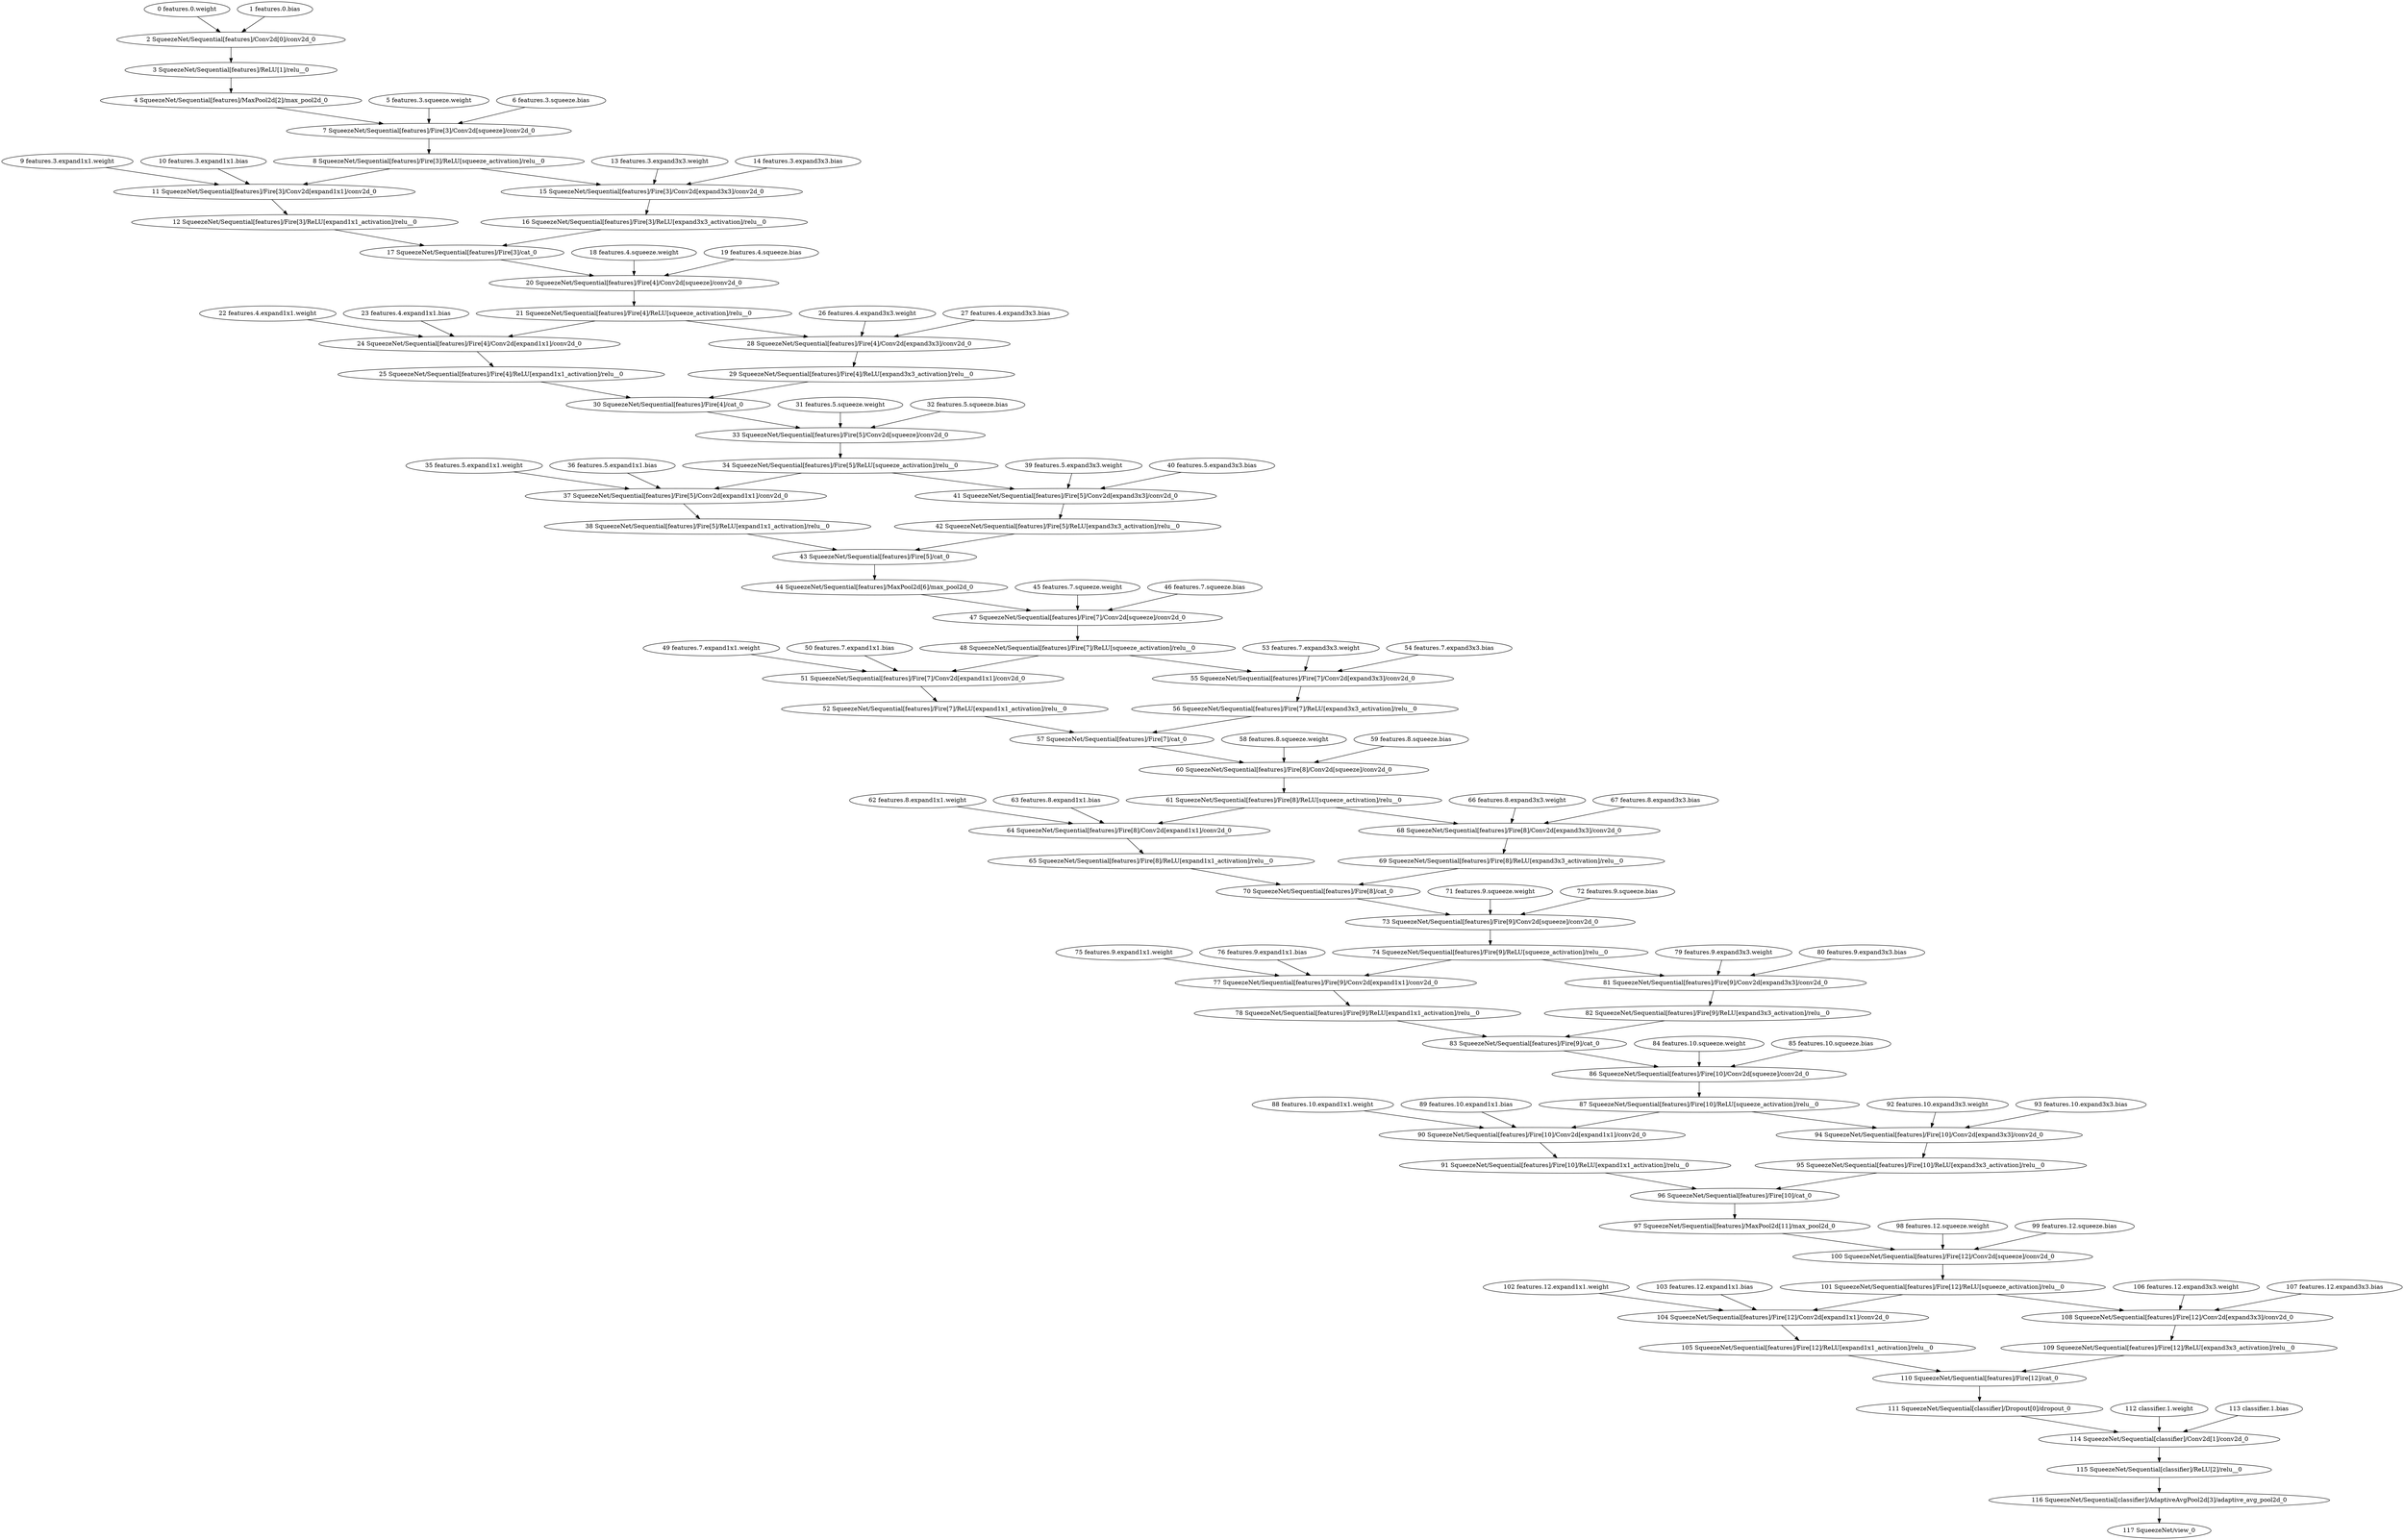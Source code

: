 strict digraph  {
"0 features.0.weight" [id=0, type=nncf_model_const];
"1 features.0.bias" [id=1, type=nncf_model_const];
"2 SqueezeNet/Sequential[features]/Conv2d[0]/conv2d_0" [id=2, type=conv2d];
"3 SqueezeNet/Sequential[features]/ReLU[1]/relu__0" [id=3, type=relu_];
"4 SqueezeNet/Sequential[features]/MaxPool2d[2]/max_pool2d_0" [id=4, type=max_pool2d];
"5 features.3.squeeze.weight" [id=5, type=nncf_model_const];
"6 features.3.squeeze.bias" [id=6, type=nncf_model_const];
"7 SqueezeNet/Sequential[features]/Fire[3]/Conv2d[squeeze]/conv2d_0" [id=7, type=conv2d];
"8 SqueezeNet/Sequential[features]/Fire[3]/ReLU[squeeze_activation]/relu__0" [id=8, type=relu_];
"9 features.3.expand1x1.weight" [id=9, type=nncf_model_const];
"10 features.3.expand1x1.bias" [id=10, type=nncf_model_const];
"11 SqueezeNet/Sequential[features]/Fire[3]/Conv2d[expand1x1]/conv2d_0" [id=11, type=conv2d];
"12 SqueezeNet/Sequential[features]/Fire[3]/ReLU[expand1x1_activation]/relu__0" [id=12, type=relu_];
"13 features.3.expand3x3.weight" [id=13, type=nncf_model_const];
"14 features.3.expand3x3.bias" [id=14, type=nncf_model_const];
"15 SqueezeNet/Sequential[features]/Fire[3]/Conv2d[expand3x3]/conv2d_0" [id=15, type=conv2d];
"16 SqueezeNet/Sequential[features]/Fire[3]/ReLU[expand3x3_activation]/relu__0" [id=16, type=relu_];
"17 SqueezeNet/Sequential[features]/Fire[3]/cat_0" [id=17, type=cat];
"18 features.4.squeeze.weight" [id=18, type=nncf_model_const];
"19 features.4.squeeze.bias" [id=19, type=nncf_model_const];
"20 SqueezeNet/Sequential[features]/Fire[4]/Conv2d[squeeze]/conv2d_0" [id=20, type=conv2d];
"21 SqueezeNet/Sequential[features]/Fire[4]/ReLU[squeeze_activation]/relu__0" [id=21, type=relu_];
"22 features.4.expand1x1.weight" [id=22, type=nncf_model_const];
"23 features.4.expand1x1.bias" [id=23, type=nncf_model_const];
"24 SqueezeNet/Sequential[features]/Fire[4]/Conv2d[expand1x1]/conv2d_0" [id=24, type=conv2d];
"25 SqueezeNet/Sequential[features]/Fire[4]/ReLU[expand1x1_activation]/relu__0" [id=25, type=relu_];
"26 features.4.expand3x3.weight" [id=26, type=nncf_model_const];
"27 features.4.expand3x3.bias" [id=27, type=nncf_model_const];
"28 SqueezeNet/Sequential[features]/Fire[4]/Conv2d[expand3x3]/conv2d_0" [id=28, type=conv2d];
"29 SqueezeNet/Sequential[features]/Fire[4]/ReLU[expand3x3_activation]/relu__0" [id=29, type=relu_];
"30 SqueezeNet/Sequential[features]/Fire[4]/cat_0" [id=30, type=cat];
"31 features.5.squeeze.weight" [id=31, type=nncf_model_const];
"32 features.5.squeeze.bias" [id=32, type=nncf_model_const];
"33 SqueezeNet/Sequential[features]/Fire[5]/Conv2d[squeeze]/conv2d_0" [id=33, type=conv2d];
"34 SqueezeNet/Sequential[features]/Fire[5]/ReLU[squeeze_activation]/relu__0" [id=34, type=relu_];
"35 features.5.expand1x1.weight" [id=35, type=nncf_model_const];
"36 features.5.expand1x1.bias" [id=36, type=nncf_model_const];
"37 SqueezeNet/Sequential[features]/Fire[5]/Conv2d[expand1x1]/conv2d_0" [id=37, type=conv2d];
"38 SqueezeNet/Sequential[features]/Fire[5]/ReLU[expand1x1_activation]/relu__0" [id=38, type=relu_];
"39 features.5.expand3x3.weight" [id=39, type=nncf_model_const];
"40 features.5.expand3x3.bias" [id=40, type=nncf_model_const];
"41 SqueezeNet/Sequential[features]/Fire[5]/Conv2d[expand3x3]/conv2d_0" [id=41, type=conv2d];
"42 SqueezeNet/Sequential[features]/Fire[5]/ReLU[expand3x3_activation]/relu__0" [id=42, type=relu_];
"43 SqueezeNet/Sequential[features]/Fire[5]/cat_0" [id=43, type=cat];
"44 SqueezeNet/Sequential[features]/MaxPool2d[6]/max_pool2d_0" [id=44, type=max_pool2d];
"45 features.7.squeeze.weight" [id=45, type=nncf_model_const];
"46 features.7.squeeze.bias" [id=46, type=nncf_model_const];
"47 SqueezeNet/Sequential[features]/Fire[7]/Conv2d[squeeze]/conv2d_0" [id=47, type=conv2d];
"48 SqueezeNet/Sequential[features]/Fire[7]/ReLU[squeeze_activation]/relu__0" [id=48, type=relu_];
"49 features.7.expand1x1.weight" [id=49, type=nncf_model_const];
"50 features.7.expand1x1.bias" [id=50, type=nncf_model_const];
"51 SqueezeNet/Sequential[features]/Fire[7]/Conv2d[expand1x1]/conv2d_0" [id=51, type=conv2d];
"52 SqueezeNet/Sequential[features]/Fire[7]/ReLU[expand1x1_activation]/relu__0" [id=52, type=relu_];
"53 features.7.expand3x3.weight" [id=53, type=nncf_model_const];
"54 features.7.expand3x3.bias" [id=54, type=nncf_model_const];
"55 SqueezeNet/Sequential[features]/Fire[7]/Conv2d[expand3x3]/conv2d_0" [id=55, type=conv2d];
"56 SqueezeNet/Sequential[features]/Fire[7]/ReLU[expand3x3_activation]/relu__0" [id=56, type=relu_];
"57 SqueezeNet/Sequential[features]/Fire[7]/cat_0" [id=57, type=cat];
"58 features.8.squeeze.weight" [id=58, type=nncf_model_const];
"59 features.8.squeeze.bias" [id=59, type=nncf_model_const];
"60 SqueezeNet/Sequential[features]/Fire[8]/Conv2d[squeeze]/conv2d_0" [id=60, type=conv2d];
"61 SqueezeNet/Sequential[features]/Fire[8]/ReLU[squeeze_activation]/relu__0" [id=61, type=relu_];
"62 features.8.expand1x1.weight" [id=62, type=nncf_model_const];
"63 features.8.expand1x1.bias" [id=63, type=nncf_model_const];
"64 SqueezeNet/Sequential[features]/Fire[8]/Conv2d[expand1x1]/conv2d_0" [id=64, type=conv2d];
"65 SqueezeNet/Sequential[features]/Fire[8]/ReLU[expand1x1_activation]/relu__0" [id=65, type=relu_];
"66 features.8.expand3x3.weight" [id=66, type=nncf_model_const];
"67 features.8.expand3x3.bias" [id=67, type=nncf_model_const];
"68 SqueezeNet/Sequential[features]/Fire[8]/Conv2d[expand3x3]/conv2d_0" [id=68, type=conv2d];
"69 SqueezeNet/Sequential[features]/Fire[8]/ReLU[expand3x3_activation]/relu__0" [id=69, type=relu_];
"70 SqueezeNet/Sequential[features]/Fire[8]/cat_0" [id=70, type=cat];
"71 features.9.squeeze.weight" [id=71, type=nncf_model_const];
"72 features.9.squeeze.bias" [id=72, type=nncf_model_const];
"73 SqueezeNet/Sequential[features]/Fire[9]/Conv2d[squeeze]/conv2d_0" [id=73, type=conv2d];
"74 SqueezeNet/Sequential[features]/Fire[9]/ReLU[squeeze_activation]/relu__0" [id=74, type=relu_];
"75 features.9.expand1x1.weight" [id=75, type=nncf_model_const];
"76 features.9.expand1x1.bias" [id=76, type=nncf_model_const];
"77 SqueezeNet/Sequential[features]/Fire[9]/Conv2d[expand1x1]/conv2d_0" [id=77, type=conv2d];
"78 SqueezeNet/Sequential[features]/Fire[9]/ReLU[expand1x1_activation]/relu__0" [id=78, type=relu_];
"79 features.9.expand3x3.weight" [id=79, type=nncf_model_const];
"80 features.9.expand3x3.bias" [id=80, type=nncf_model_const];
"81 SqueezeNet/Sequential[features]/Fire[9]/Conv2d[expand3x3]/conv2d_0" [id=81, type=conv2d];
"82 SqueezeNet/Sequential[features]/Fire[9]/ReLU[expand3x3_activation]/relu__0" [id=82, type=relu_];
"83 SqueezeNet/Sequential[features]/Fire[9]/cat_0" [id=83, type=cat];
"84 features.10.squeeze.weight" [id=84, type=nncf_model_const];
"85 features.10.squeeze.bias" [id=85, type=nncf_model_const];
"86 SqueezeNet/Sequential[features]/Fire[10]/Conv2d[squeeze]/conv2d_0" [id=86, type=conv2d];
"87 SqueezeNet/Sequential[features]/Fire[10]/ReLU[squeeze_activation]/relu__0" [id=87, type=relu_];
"88 features.10.expand1x1.weight" [id=88, type=nncf_model_const];
"89 features.10.expand1x1.bias" [id=89, type=nncf_model_const];
"90 SqueezeNet/Sequential[features]/Fire[10]/Conv2d[expand1x1]/conv2d_0" [id=90, type=conv2d];
"91 SqueezeNet/Sequential[features]/Fire[10]/ReLU[expand1x1_activation]/relu__0" [id=91, type=relu_];
"92 features.10.expand3x3.weight" [id=92, type=nncf_model_const];
"93 features.10.expand3x3.bias" [id=93, type=nncf_model_const];
"94 SqueezeNet/Sequential[features]/Fire[10]/Conv2d[expand3x3]/conv2d_0" [id=94, type=conv2d];
"95 SqueezeNet/Sequential[features]/Fire[10]/ReLU[expand3x3_activation]/relu__0" [id=95, type=relu_];
"96 SqueezeNet/Sequential[features]/Fire[10]/cat_0" [id=96, type=cat];
"97 SqueezeNet/Sequential[features]/MaxPool2d[11]/max_pool2d_0" [id=97, type=max_pool2d];
"98 features.12.squeeze.weight" [id=98, type=nncf_model_const];
"99 features.12.squeeze.bias" [id=99, type=nncf_model_const];
"100 SqueezeNet/Sequential[features]/Fire[12]/Conv2d[squeeze]/conv2d_0" [id=100, type=conv2d];
"101 SqueezeNet/Sequential[features]/Fire[12]/ReLU[squeeze_activation]/relu__0" [id=101, type=relu_];
"102 features.12.expand1x1.weight" [id=102, type=nncf_model_const];
"103 features.12.expand1x1.bias" [id=103, type=nncf_model_const];
"104 SqueezeNet/Sequential[features]/Fire[12]/Conv2d[expand1x1]/conv2d_0" [id=104, type=conv2d];
"105 SqueezeNet/Sequential[features]/Fire[12]/ReLU[expand1x1_activation]/relu__0" [id=105, type=relu_];
"106 features.12.expand3x3.weight" [id=106, type=nncf_model_const];
"107 features.12.expand3x3.bias" [id=107, type=nncf_model_const];
"108 SqueezeNet/Sequential[features]/Fire[12]/Conv2d[expand3x3]/conv2d_0" [id=108, type=conv2d];
"109 SqueezeNet/Sequential[features]/Fire[12]/ReLU[expand3x3_activation]/relu__0" [id=109, type=relu_];
"110 SqueezeNet/Sequential[features]/Fire[12]/cat_0" [id=110, type=cat];
"111 SqueezeNet/Sequential[classifier]/Dropout[0]/dropout_0" [id=111, type=dropout];
"112 classifier.1.weight" [id=112, type=nncf_model_const];
"113 classifier.1.bias" [id=113, type=nncf_model_const];
"114 SqueezeNet/Sequential[classifier]/Conv2d[1]/conv2d_0" [id=114, type=conv2d];
"115 SqueezeNet/Sequential[classifier]/ReLU[2]/relu__0" [id=115, type=relu_];
"116 SqueezeNet/Sequential[classifier]/AdaptiveAvgPool2d[3]/adaptive_avg_pool2d_0" [id=116, type=adaptive_avg_pool2d];
"117 SqueezeNet/view_0" [id=117, type=view];
"0 features.0.weight" -> "2 SqueezeNet/Sequential[features]/Conv2d[0]/conv2d_0";
"1 features.0.bias" -> "2 SqueezeNet/Sequential[features]/Conv2d[0]/conv2d_0";
"2 SqueezeNet/Sequential[features]/Conv2d[0]/conv2d_0" -> "3 SqueezeNet/Sequential[features]/ReLU[1]/relu__0";
"3 SqueezeNet/Sequential[features]/ReLU[1]/relu__0" -> "4 SqueezeNet/Sequential[features]/MaxPool2d[2]/max_pool2d_0";
"4 SqueezeNet/Sequential[features]/MaxPool2d[2]/max_pool2d_0" -> "7 SqueezeNet/Sequential[features]/Fire[3]/Conv2d[squeeze]/conv2d_0";
"5 features.3.squeeze.weight" -> "7 SqueezeNet/Sequential[features]/Fire[3]/Conv2d[squeeze]/conv2d_0";
"6 features.3.squeeze.bias" -> "7 SqueezeNet/Sequential[features]/Fire[3]/Conv2d[squeeze]/conv2d_0";
"7 SqueezeNet/Sequential[features]/Fire[3]/Conv2d[squeeze]/conv2d_0" -> "8 SqueezeNet/Sequential[features]/Fire[3]/ReLU[squeeze_activation]/relu__0";
"8 SqueezeNet/Sequential[features]/Fire[3]/ReLU[squeeze_activation]/relu__0" -> "11 SqueezeNet/Sequential[features]/Fire[3]/Conv2d[expand1x1]/conv2d_0";
"8 SqueezeNet/Sequential[features]/Fire[3]/ReLU[squeeze_activation]/relu__0" -> "15 SqueezeNet/Sequential[features]/Fire[3]/Conv2d[expand3x3]/conv2d_0";
"9 features.3.expand1x1.weight" -> "11 SqueezeNet/Sequential[features]/Fire[3]/Conv2d[expand1x1]/conv2d_0";
"10 features.3.expand1x1.bias" -> "11 SqueezeNet/Sequential[features]/Fire[3]/Conv2d[expand1x1]/conv2d_0";
"11 SqueezeNet/Sequential[features]/Fire[3]/Conv2d[expand1x1]/conv2d_0" -> "12 SqueezeNet/Sequential[features]/Fire[3]/ReLU[expand1x1_activation]/relu__0";
"12 SqueezeNet/Sequential[features]/Fire[3]/ReLU[expand1x1_activation]/relu__0" -> "17 SqueezeNet/Sequential[features]/Fire[3]/cat_0";
"13 features.3.expand3x3.weight" -> "15 SqueezeNet/Sequential[features]/Fire[3]/Conv2d[expand3x3]/conv2d_0";
"14 features.3.expand3x3.bias" -> "15 SqueezeNet/Sequential[features]/Fire[3]/Conv2d[expand3x3]/conv2d_0";
"15 SqueezeNet/Sequential[features]/Fire[3]/Conv2d[expand3x3]/conv2d_0" -> "16 SqueezeNet/Sequential[features]/Fire[3]/ReLU[expand3x3_activation]/relu__0";
"16 SqueezeNet/Sequential[features]/Fire[3]/ReLU[expand3x3_activation]/relu__0" -> "17 SqueezeNet/Sequential[features]/Fire[3]/cat_0";
"17 SqueezeNet/Sequential[features]/Fire[3]/cat_0" -> "20 SqueezeNet/Sequential[features]/Fire[4]/Conv2d[squeeze]/conv2d_0";
"18 features.4.squeeze.weight" -> "20 SqueezeNet/Sequential[features]/Fire[4]/Conv2d[squeeze]/conv2d_0";
"19 features.4.squeeze.bias" -> "20 SqueezeNet/Sequential[features]/Fire[4]/Conv2d[squeeze]/conv2d_0";
"20 SqueezeNet/Sequential[features]/Fire[4]/Conv2d[squeeze]/conv2d_0" -> "21 SqueezeNet/Sequential[features]/Fire[4]/ReLU[squeeze_activation]/relu__0";
"21 SqueezeNet/Sequential[features]/Fire[4]/ReLU[squeeze_activation]/relu__0" -> "24 SqueezeNet/Sequential[features]/Fire[4]/Conv2d[expand1x1]/conv2d_0";
"21 SqueezeNet/Sequential[features]/Fire[4]/ReLU[squeeze_activation]/relu__0" -> "28 SqueezeNet/Sequential[features]/Fire[4]/Conv2d[expand3x3]/conv2d_0";
"22 features.4.expand1x1.weight" -> "24 SqueezeNet/Sequential[features]/Fire[4]/Conv2d[expand1x1]/conv2d_0";
"23 features.4.expand1x1.bias" -> "24 SqueezeNet/Sequential[features]/Fire[4]/Conv2d[expand1x1]/conv2d_0";
"24 SqueezeNet/Sequential[features]/Fire[4]/Conv2d[expand1x1]/conv2d_0" -> "25 SqueezeNet/Sequential[features]/Fire[4]/ReLU[expand1x1_activation]/relu__0";
"25 SqueezeNet/Sequential[features]/Fire[4]/ReLU[expand1x1_activation]/relu__0" -> "30 SqueezeNet/Sequential[features]/Fire[4]/cat_0";
"26 features.4.expand3x3.weight" -> "28 SqueezeNet/Sequential[features]/Fire[4]/Conv2d[expand3x3]/conv2d_0";
"27 features.4.expand3x3.bias" -> "28 SqueezeNet/Sequential[features]/Fire[4]/Conv2d[expand3x3]/conv2d_0";
"28 SqueezeNet/Sequential[features]/Fire[4]/Conv2d[expand3x3]/conv2d_0" -> "29 SqueezeNet/Sequential[features]/Fire[4]/ReLU[expand3x3_activation]/relu__0";
"29 SqueezeNet/Sequential[features]/Fire[4]/ReLU[expand3x3_activation]/relu__0" -> "30 SqueezeNet/Sequential[features]/Fire[4]/cat_0";
"30 SqueezeNet/Sequential[features]/Fire[4]/cat_0" -> "33 SqueezeNet/Sequential[features]/Fire[5]/Conv2d[squeeze]/conv2d_0";
"31 features.5.squeeze.weight" -> "33 SqueezeNet/Sequential[features]/Fire[5]/Conv2d[squeeze]/conv2d_0";
"32 features.5.squeeze.bias" -> "33 SqueezeNet/Sequential[features]/Fire[5]/Conv2d[squeeze]/conv2d_0";
"33 SqueezeNet/Sequential[features]/Fire[5]/Conv2d[squeeze]/conv2d_0" -> "34 SqueezeNet/Sequential[features]/Fire[5]/ReLU[squeeze_activation]/relu__0";
"34 SqueezeNet/Sequential[features]/Fire[5]/ReLU[squeeze_activation]/relu__0" -> "37 SqueezeNet/Sequential[features]/Fire[5]/Conv2d[expand1x1]/conv2d_0";
"34 SqueezeNet/Sequential[features]/Fire[5]/ReLU[squeeze_activation]/relu__0" -> "41 SqueezeNet/Sequential[features]/Fire[5]/Conv2d[expand3x3]/conv2d_0";
"35 features.5.expand1x1.weight" -> "37 SqueezeNet/Sequential[features]/Fire[5]/Conv2d[expand1x1]/conv2d_0";
"36 features.5.expand1x1.bias" -> "37 SqueezeNet/Sequential[features]/Fire[5]/Conv2d[expand1x1]/conv2d_0";
"37 SqueezeNet/Sequential[features]/Fire[5]/Conv2d[expand1x1]/conv2d_0" -> "38 SqueezeNet/Sequential[features]/Fire[5]/ReLU[expand1x1_activation]/relu__0";
"38 SqueezeNet/Sequential[features]/Fire[5]/ReLU[expand1x1_activation]/relu__0" -> "43 SqueezeNet/Sequential[features]/Fire[5]/cat_0";
"39 features.5.expand3x3.weight" -> "41 SqueezeNet/Sequential[features]/Fire[5]/Conv2d[expand3x3]/conv2d_0";
"40 features.5.expand3x3.bias" -> "41 SqueezeNet/Sequential[features]/Fire[5]/Conv2d[expand3x3]/conv2d_0";
"41 SqueezeNet/Sequential[features]/Fire[5]/Conv2d[expand3x3]/conv2d_0" -> "42 SqueezeNet/Sequential[features]/Fire[5]/ReLU[expand3x3_activation]/relu__0";
"42 SqueezeNet/Sequential[features]/Fire[5]/ReLU[expand3x3_activation]/relu__0" -> "43 SqueezeNet/Sequential[features]/Fire[5]/cat_0";
"43 SqueezeNet/Sequential[features]/Fire[5]/cat_0" -> "44 SqueezeNet/Sequential[features]/MaxPool2d[6]/max_pool2d_0";
"44 SqueezeNet/Sequential[features]/MaxPool2d[6]/max_pool2d_0" -> "47 SqueezeNet/Sequential[features]/Fire[7]/Conv2d[squeeze]/conv2d_0";
"45 features.7.squeeze.weight" -> "47 SqueezeNet/Sequential[features]/Fire[7]/Conv2d[squeeze]/conv2d_0";
"46 features.7.squeeze.bias" -> "47 SqueezeNet/Sequential[features]/Fire[7]/Conv2d[squeeze]/conv2d_0";
"47 SqueezeNet/Sequential[features]/Fire[7]/Conv2d[squeeze]/conv2d_0" -> "48 SqueezeNet/Sequential[features]/Fire[7]/ReLU[squeeze_activation]/relu__0";
"48 SqueezeNet/Sequential[features]/Fire[7]/ReLU[squeeze_activation]/relu__0" -> "51 SqueezeNet/Sequential[features]/Fire[7]/Conv2d[expand1x1]/conv2d_0";
"48 SqueezeNet/Sequential[features]/Fire[7]/ReLU[squeeze_activation]/relu__0" -> "55 SqueezeNet/Sequential[features]/Fire[7]/Conv2d[expand3x3]/conv2d_0";
"49 features.7.expand1x1.weight" -> "51 SqueezeNet/Sequential[features]/Fire[7]/Conv2d[expand1x1]/conv2d_0";
"50 features.7.expand1x1.bias" -> "51 SqueezeNet/Sequential[features]/Fire[7]/Conv2d[expand1x1]/conv2d_0";
"51 SqueezeNet/Sequential[features]/Fire[7]/Conv2d[expand1x1]/conv2d_0" -> "52 SqueezeNet/Sequential[features]/Fire[7]/ReLU[expand1x1_activation]/relu__0";
"52 SqueezeNet/Sequential[features]/Fire[7]/ReLU[expand1x1_activation]/relu__0" -> "57 SqueezeNet/Sequential[features]/Fire[7]/cat_0";
"53 features.7.expand3x3.weight" -> "55 SqueezeNet/Sequential[features]/Fire[7]/Conv2d[expand3x3]/conv2d_0";
"54 features.7.expand3x3.bias" -> "55 SqueezeNet/Sequential[features]/Fire[7]/Conv2d[expand3x3]/conv2d_0";
"55 SqueezeNet/Sequential[features]/Fire[7]/Conv2d[expand3x3]/conv2d_0" -> "56 SqueezeNet/Sequential[features]/Fire[7]/ReLU[expand3x3_activation]/relu__0";
"56 SqueezeNet/Sequential[features]/Fire[7]/ReLU[expand3x3_activation]/relu__0" -> "57 SqueezeNet/Sequential[features]/Fire[7]/cat_0";
"57 SqueezeNet/Sequential[features]/Fire[7]/cat_0" -> "60 SqueezeNet/Sequential[features]/Fire[8]/Conv2d[squeeze]/conv2d_0";
"58 features.8.squeeze.weight" -> "60 SqueezeNet/Sequential[features]/Fire[8]/Conv2d[squeeze]/conv2d_0";
"59 features.8.squeeze.bias" -> "60 SqueezeNet/Sequential[features]/Fire[8]/Conv2d[squeeze]/conv2d_0";
"60 SqueezeNet/Sequential[features]/Fire[8]/Conv2d[squeeze]/conv2d_0" -> "61 SqueezeNet/Sequential[features]/Fire[8]/ReLU[squeeze_activation]/relu__0";
"61 SqueezeNet/Sequential[features]/Fire[8]/ReLU[squeeze_activation]/relu__0" -> "64 SqueezeNet/Sequential[features]/Fire[8]/Conv2d[expand1x1]/conv2d_0";
"61 SqueezeNet/Sequential[features]/Fire[8]/ReLU[squeeze_activation]/relu__0" -> "68 SqueezeNet/Sequential[features]/Fire[8]/Conv2d[expand3x3]/conv2d_0";
"62 features.8.expand1x1.weight" -> "64 SqueezeNet/Sequential[features]/Fire[8]/Conv2d[expand1x1]/conv2d_0";
"63 features.8.expand1x1.bias" -> "64 SqueezeNet/Sequential[features]/Fire[8]/Conv2d[expand1x1]/conv2d_0";
"64 SqueezeNet/Sequential[features]/Fire[8]/Conv2d[expand1x1]/conv2d_0" -> "65 SqueezeNet/Sequential[features]/Fire[8]/ReLU[expand1x1_activation]/relu__0";
"65 SqueezeNet/Sequential[features]/Fire[8]/ReLU[expand1x1_activation]/relu__0" -> "70 SqueezeNet/Sequential[features]/Fire[8]/cat_0";
"66 features.8.expand3x3.weight" -> "68 SqueezeNet/Sequential[features]/Fire[8]/Conv2d[expand3x3]/conv2d_0";
"67 features.8.expand3x3.bias" -> "68 SqueezeNet/Sequential[features]/Fire[8]/Conv2d[expand3x3]/conv2d_0";
"68 SqueezeNet/Sequential[features]/Fire[8]/Conv2d[expand3x3]/conv2d_0" -> "69 SqueezeNet/Sequential[features]/Fire[8]/ReLU[expand3x3_activation]/relu__0";
"69 SqueezeNet/Sequential[features]/Fire[8]/ReLU[expand3x3_activation]/relu__0" -> "70 SqueezeNet/Sequential[features]/Fire[8]/cat_0";
"70 SqueezeNet/Sequential[features]/Fire[8]/cat_0" -> "73 SqueezeNet/Sequential[features]/Fire[9]/Conv2d[squeeze]/conv2d_0";
"71 features.9.squeeze.weight" -> "73 SqueezeNet/Sequential[features]/Fire[9]/Conv2d[squeeze]/conv2d_0";
"72 features.9.squeeze.bias" -> "73 SqueezeNet/Sequential[features]/Fire[9]/Conv2d[squeeze]/conv2d_0";
"73 SqueezeNet/Sequential[features]/Fire[9]/Conv2d[squeeze]/conv2d_0" -> "74 SqueezeNet/Sequential[features]/Fire[9]/ReLU[squeeze_activation]/relu__0";
"74 SqueezeNet/Sequential[features]/Fire[9]/ReLU[squeeze_activation]/relu__0" -> "77 SqueezeNet/Sequential[features]/Fire[9]/Conv2d[expand1x1]/conv2d_0";
"74 SqueezeNet/Sequential[features]/Fire[9]/ReLU[squeeze_activation]/relu__0" -> "81 SqueezeNet/Sequential[features]/Fire[9]/Conv2d[expand3x3]/conv2d_0";
"75 features.9.expand1x1.weight" -> "77 SqueezeNet/Sequential[features]/Fire[9]/Conv2d[expand1x1]/conv2d_0";
"76 features.9.expand1x1.bias" -> "77 SqueezeNet/Sequential[features]/Fire[9]/Conv2d[expand1x1]/conv2d_0";
"77 SqueezeNet/Sequential[features]/Fire[9]/Conv2d[expand1x1]/conv2d_0" -> "78 SqueezeNet/Sequential[features]/Fire[9]/ReLU[expand1x1_activation]/relu__0";
"78 SqueezeNet/Sequential[features]/Fire[9]/ReLU[expand1x1_activation]/relu__0" -> "83 SqueezeNet/Sequential[features]/Fire[9]/cat_0";
"79 features.9.expand3x3.weight" -> "81 SqueezeNet/Sequential[features]/Fire[9]/Conv2d[expand3x3]/conv2d_0";
"80 features.9.expand3x3.bias" -> "81 SqueezeNet/Sequential[features]/Fire[9]/Conv2d[expand3x3]/conv2d_0";
"81 SqueezeNet/Sequential[features]/Fire[9]/Conv2d[expand3x3]/conv2d_0" -> "82 SqueezeNet/Sequential[features]/Fire[9]/ReLU[expand3x3_activation]/relu__0";
"82 SqueezeNet/Sequential[features]/Fire[9]/ReLU[expand3x3_activation]/relu__0" -> "83 SqueezeNet/Sequential[features]/Fire[9]/cat_0";
"83 SqueezeNet/Sequential[features]/Fire[9]/cat_0" -> "86 SqueezeNet/Sequential[features]/Fire[10]/Conv2d[squeeze]/conv2d_0";
"84 features.10.squeeze.weight" -> "86 SqueezeNet/Sequential[features]/Fire[10]/Conv2d[squeeze]/conv2d_0";
"85 features.10.squeeze.bias" -> "86 SqueezeNet/Sequential[features]/Fire[10]/Conv2d[squeeze]/conv2d_0";
"86 SqueezeNet/Sequential[features]/Fire[10]/Conv2d[squeeze]/conv2d_0" -> "87 SqueezeNet/Sequential[features]/Fire[10]/ReLU[squeeze_activation]/relu__0";
"87 SqueezeNet/Sequential[features]/Fire[10]/ReLU[squeeze_activation]/relu__0" -> "90 SqueezeNet/Sequential[features]/Fire[10]/Conv2d[expand1x1]/conv2d_0";
"87 SqueezeNet/Sequential[features]/Fire[10]/ReLU[squeeze_activation]/relu__0" -> "94 SqueezeNet/Sequential[features]/Fire[10]/Conv2d[expand3x3]/conv2d_0";
"88 features.10.expand1x1.weight" -> "90 SqueezeNet/Sequential[features]/Fire[10]/Conv2d[expand1x1]/conv2d_0";
"89 features.10.expand1x1.bias" -> "90 SqueezeNet/Sequential[features]/Fire[10]/Conv2d[expand1x1]/conv2d_0";
"90 SqueezeNet/Sequential[features]/Fire[10]/Conv2d[expand1x1]/conv2d_0" -> "91 SqueezeNet/Sequential[features]/Fire[10]/ReLU[expand1x1_activation]/relu__0";
"91 SqueezeNet/Sequential[features]/Fire[10]/ReLU[expand1x1_activation]/relu__0" -> "96 SqueezeNet/Sequential[features]/Fire[10]/cat_0";
"92 features.10.expand3x3.weight" -> "94 SqueezeNet/Sequential[features]/Fire[10]/Conv2d[expand3x3]/conv2d_0";
"93 features.10.expand3x3.bias" -> "94 SqueezeNet/Sequential[features]/Fire[10]/Conv2d[expand3x3]/conv2d_0";
"94 SqueezeNet/Sequential[features]/Fire[10]/Conv2d[expand3x3]/conv2d_0" -> "95 SqueezeNet/Sequential[features]/Fire[10]/ReLU[expand3x3_activation]/relu__0";
"95 SqueezeNet/Sequential[features]/Fire[10]/ReLU[expand3x3_activation]/relu__0" -> "96 SqueezeNet/Sequential[features]/Fire[10]/cat_0";
"96 SqueezeNet/Sequential[features]/Fire[10]/cat_0" -> "97 SqueezeNet/Sequential[features]/MaxPool2d[11]/max_pool2d_0";
"97 SqueezeNet/Sequential[features]/MaxPool2d[11]/max_pool2d_0" -> "100 SqueezeNet/Sequential[features]/Fire[12]/Conv2d[squeeze]/conv2d_0";
"98 features.12.squeeze.weight" -> "100 SqueezeNet/Sequential[features]/Fire[12]/Conv2d[squeeze]/conv2d_0";
"99 features.12.squeeze.bias" -> "100 SqueezeNet/Sequential[features]/Fire[12]/Conv2d[squeeze]/conv2d_0";
"100 SqueezeNet/Sequential[features]/Fire[12]/Conv2d[squeeze]/conv2d_0" -> "101 SqueezeNet/Sequential[features]/Fire[12]/ReLU[squeeze_activation]/relu__0";
"101 SqueezeNet/Sequential[features]/Fire[12]/ReLU[squeeze_activation]/relu__0" -> "104 SqueezeNet/Sequential[features]/Fire[12]/Conv2d[expand1x1]/conv2d_0";
"101 SqueezeNet/Sequential[features]/Fire[12]/ReLU[squeeze_activation]/relu__0" -> "108 SqueezeNet/Sequential[features]/Fire[12]/Conv2d[expand3x3]/conv2d_0";
"102 features.12.expand1x1.weight" -> "104 SqueezeNet/Sequential[features]/Fire[12]/Conv2d[expand1x1]/conv2d_0";
"103 features.12.expand1x1.bias" -> "104 SqueezeNet/Sequential[features]/Fire[12]/Conv2d[expand1x1]/conv2d_0";
"104 SqueezeNet/Sequential[features]/Fire[12]/Conv2d[expand1x1]/conv2d_0" -> "105 SqueezeNet/Sequential[features]/Fire[12]/ReLU[expand1x1_activation]/relu__0";
"105 SqueezeNet/Sequential[features]/Fire[12]/ReLU[expand1x1_activation]/relu__0" -> "110 SqueezeNet/Sequential[features]/Fire[12]/cat_0";
"106 features.12.expand3x3.weight" -> "108 SqueezeNet/Sequential[features]/Fire[12]/Conv2d[expand3x3]/conv2d_0";
"107 features.12.expand3x3.bias" -> "108 SqueezeNet/Sequential[features]/Fire[12]/Conv2d[expand3x3]/conv2d_0";
"108 SqueezeNet/Sequential[features]/Fire[12]/Conv2d[expand3x3]/conv2d_0" -> "109 SqueezeNet/Sequential[features]/Fire[12]/ReLU[expand3x3_activation]/relu__0";
"109 SqueezeNet/Sequential[features]/Fire[12]/ReLU[expand3x3_activation]/relu__0" -> "110 SqueezeNet/Sequential[features]/Fire[12]/cat_0";
"110 SqueezeNet/Sequential[features]/Fire[12]/cat_0" -> "111 SqueezeNet/Sequential[classifier]/Dropout[0]/dropout_0";
"111 SqueezeNet/Sequential[classifier]/Dropout[0]/dropout_0" -> "114 SqueezeNet/Sequential[classifier]/Conv2d[1]/conv2d_0";
"112 classifier.1.weight" -> "114 SqueezeNet/Sequential[classifier]/Conv2d[1]/conv2d_0";
"113 classifier.1.bias" -> "114 SqueezeNet/Sequential[classifier]/Conv2d[1]/conv2d_0";
"114 SqueezeNet/Sequential[classifier]/Conv2d[1]/conv2d_0" -> "115 SqueezeNet/Sequential[classifier]/ReLU[2]/relu__0";
"115 SqueezeNet/Sequential[classifier]/ReLU[2]/relu__0" -> "116 SqueezeNet/Sequential[classifier]/AdaptiveAvgPool2d[3]/adaptive_avg_pool2d_0";
"116 SqueezeNet/Sequential[classifier]/AdaptiveAvgPool2d[3]/adaptive_avg_pool2d_0" -> "117 SqueezeNet/view_0";
}
